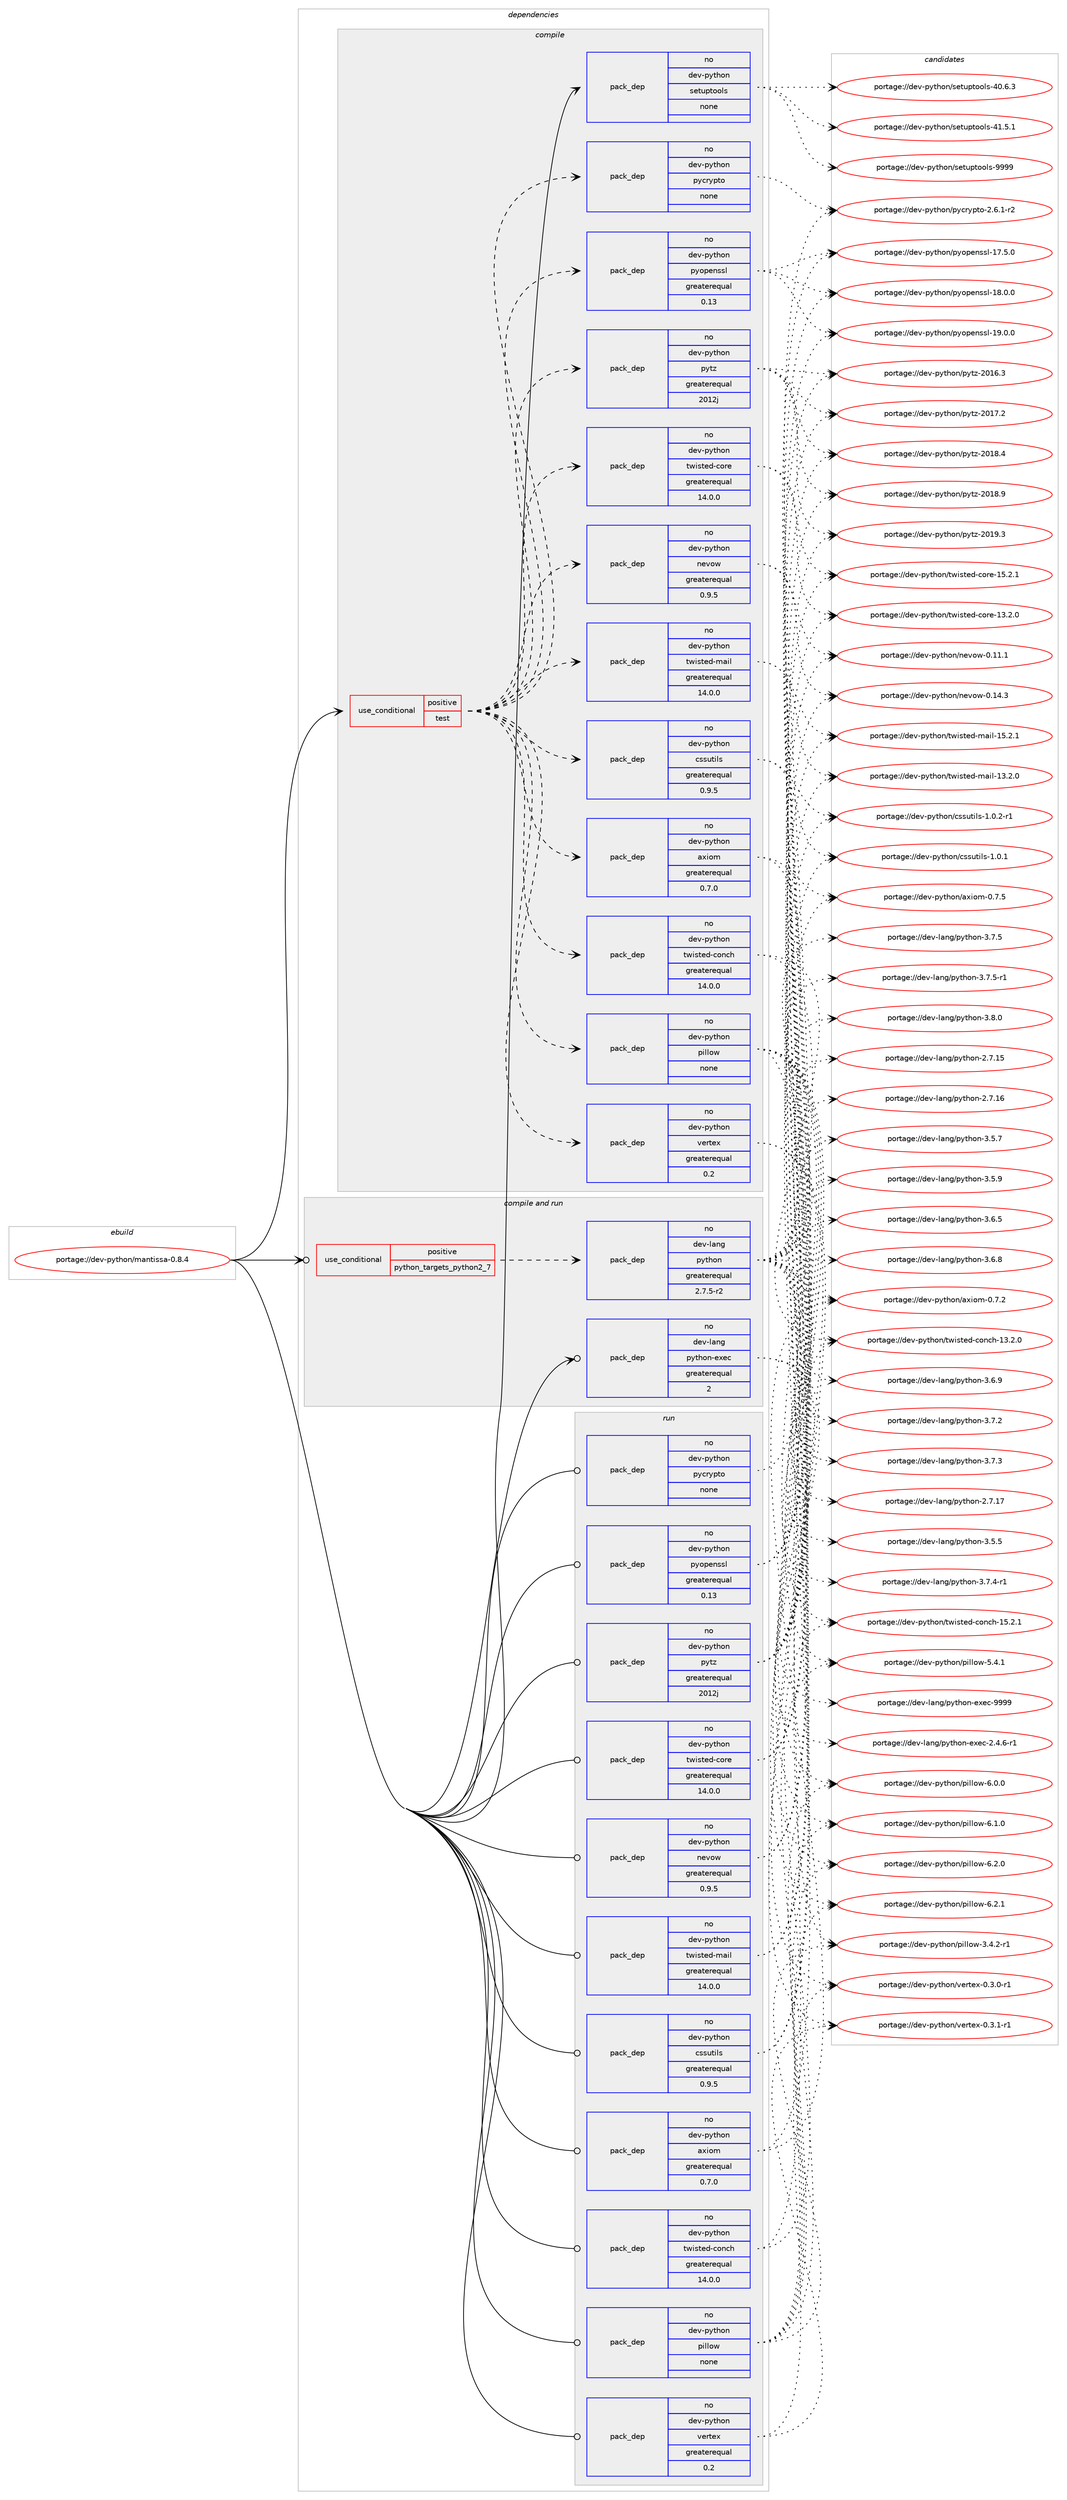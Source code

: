 digraph prolog {

# *************
# Graph options
# *************

newrank=true;
concentrate=true;
compound=true;
graph [rankdir=LR,fontname=Helvetica,fontsize=10,ranksep=1.5];#, ranksep=2.5, nodesep=0.2];
edge  [arrowhead=vee];
node  [fontname=Helvetica,fontsize=10];

# **********
# The ebuild
# **********

subgraph cluster_leftcol {
color=gray;
rank=same;
label=<<i>ebuild</i>>;
id [label="portage://dev-python/mantissa-0.8.4", color=red, width=4, href="../dev-python/mantissa-0.8.4.svg"];
}

# ****************
# The dependencies
# ****************

subgraph cluster_midcol {
color=gray;
label=<<i>dependencies</i>>;
subgraph cluster_compile {
fillcolor="#eeeeee";
style=filled;
label=<<i>compile</i>>;
subgraph cond31533 {
dependency148678 [label=<<TABLE BORDER="0" CELLBORDER="1" CELLSPACING="0" CELLPADDING="4"><TR><TD ROWSPAN="3" CELLPADDING="10">use_conditional</TD></TR><TR><TD>positive</TD></TR><TR><TD>test</TD></TR></TABLE>>, shape=none, color=red];
subgraph pack113818 {
dependency148679 [label=<<TABLE BORDER="0" CELLBORDER="1" CELLSPACING="0" CELLPADDING="4" WIDTH="220"><TR><TD ROWSPAN="6" CELLPADDING="30">pack_dep</TD></TR><TR><TD WIDTH="110">no</TD></TR><TR><TD>dev-python</TD></TR><TR><TD>pyopenssl</TD></TR><TR><TD>greaterequal</TD></TR><TR><TD>0.13</TD></TR></TABLE>>, shape=none, color=blue];
}
dependency148678:e -> dependency148679:w [weight=20,style="dashed",arrowhead="vee"];
subgraph pack113819 {
dependency148680 [label=<<TABLE BORDER="0" CELLBORDER="1" CELLSPACING="0" CELLPADDING="4" WIDTH="220"><TR><TD ROWSPAN="6" CELLPADDING="30">pack_dep</TD></TR><TR><TD WIDTH="110">no</TD></TR><TR><TD>dev-python</TD></TR><TR><TD>axiom</TD></TR><TR><TD>greaterequal</TD></TR><TR><TD>0.7.0</TD></TR></TABLE>>, shape=none, color=blue];
}
dependency148678:e -> dependency148680:w [weight=20,style="dashed",arrowhead="vee"];
subgraph pack113820 {
dependency148681 [label=<<TABLE BORDER="0" CELLBORDER="1" CELLSPACING="0" CELLPADDING="4" WIDTH="220"><TR><TD ROWSPAN="6" CELLPADDING="30">pack_dep</TD></TR><TR><TD WIDTH="110">no</TD></TR><TR><TD>dev-python</TD></TR><TR><TD>cssutils</TD></TR><TR><TD>greaterequal</TD></TR><TR><TD>0.9.5</TD></TR></TABLE>>, shape=none, color=blue];
}
dependency148678:e -> dependency148681:w [weight=20,style="dashed",arrowhead="vee"];
subgraph pack113821 {
dependency148682 [label=<<TABLE BORDER="0" CELLBORDER="1" CELLSPACING="0" CELLPADDING="4" WIDTH="220"><TR><TD ROWSPAN="6" CELLPADDING="30">pack_dep</TD></TR><TR><TD WIDTH="110">no</TD></TR><TR><TD>dev-python</TD></TR><TR><TD>pillow</TD></TR><TR><TD>none</TD></TR><TR><TD></TD></TR></TABLE>>, shape=none, color=blue];
}
dependency148678:e -> dependency148682:w [weight=20,style="dashed",arrowhead="vee"];
subgraph pack113822 {
dependency148683 [label=<<TABLE BORDER="0" CELLBORDER="1" CELLSPACING="0" CELLPADDING="4" WIDTH="220"><TR><TD ROWSPAN="6" CELLPADDING="30">pack_dep</TD></TR><TR><TD WIDTH="110">no</TD></TR><TR><TD>dev-python</TD></TR><TR><TD>nevow</TD></TR><TR><TD>greaterequal</TD></TR><TR><TD>0.9.5</TD></TR></TABLE>>, shape=none, color=blue];
}
dependency148678:e -> dependency148683:w [weight=20,style="dashed",arrowhead="vee"];
subgraph pack113823 {
dependency148684 [label=<<TABLE BORDER="0" CELLBORDER="1" CELLSPACING="0" CELLPADDING="4" WIDTH="220"><TR><TD ROWSPAN="6" CELLPADDING="30">pack_dep</TD></TR><TR><TD WIDTH="110">no</TD></TR><TR><TD>dev-python</TD></TR><TR><TD>pytz</TD></TR><TR><TD>greaterequal</TD></TR><TR><TD>2012j</TD></TR></TABLE>>, shape=none, color=blue];
}
dependency148678:e -> dependency148684:w [weight=20,style="dashed",arrowhead="vee"];
subgraph pack113824 {
dependency148685 [label=<<TABLE BORDER="0" CELLBORDER="1" CELLSPACING="0" CELLPADDING="4" WIDTH="220"><TR><TD ROWSPAN="6" CELLPADDING="30">pack_dep</TD></TR><TR><TD WIDTH="110">no</TD></TR><TR><TD>dev-python</TD></TR><TR><TD>twisted-core</TD></TR><TR><TD>greaterequal</TD></TR><TR><TD>14.0.0</TD></TR></TABLE>>, shape=none, color=blue];
}
dependency148678:e -> dependency148685:w [weight=20,style="dashed",arrowhead="vee"];
subgraph pack113825 {
dependency148686 [label=<<TABLE BORDER="0" CELLBORDER="1" CELLSPACING="0" CELLPADDING="4" WIDTH="220"><TR><TD ROWSPAN="6" CELLPADDING="30">pack_dep</TD></TR><TR><TD WIDTH="110">no</TD></TR><TR><TD>dev-python</TD></TR><TR><TD>twisted-mail</TD></TR><TR><TD>greaterequal</TD></TR><TR><TD>14.0.0</TD></TR></TABLE>>, shape=none, color=blue];
}
dependency148678:e -> dependency148686:w [weight=20,style="dashed",arrowhead="vee"];
subgraph pack113826 {
dependency148687 [label=<<TABLE BORDER="0" CELLBORDER="1" CELLSPACING="0" CELLPADDING="4" WIDTH="220"><TR><TD ROWSPAN="6" CELLPADDING="30">pack_dep</TD></TR><TR><TD WIDTH="110">no</TD></TR><TR><TD>dev-python</TD></TR><TR><TD>twisted-conch</TD></TR><TR><TD>greaterequal</TD></TR><TR><TD>14.0.0</TD></TR></TABLE>>, shape=none, color=blue];
}
dependency148678:e -> dependency148687:w [weight=20,style="dashed",arrowhead="vee"];
subgraph pack113827 {
dependency148688 [label=<<TABLE BORDER="0" CELLBORDER="1" CELLSPACING="0" CELLPADDING="4" WIDTH="220"><TR><TD ROWSPAN="6" CELLPADDING="30">pack_dep</TD></TR><TR><TD WIDTH="110">no</TD></TR><TR><TD>dev-python</TD></TR><TR><TD>vertex</TD></TR><TR><TD>greaterequal</TD></TR><TR><TD>0.2</TD></TR></TABLE>>, shape=none, color=blue];
}
dependency148678:e -> dependency148688:w [weight=20,style="dashed",arrowhead="vee"];
subgraph pack113828 {
dependency148689 [label=<<TABLE BORDER="0" CELLBORDER="1" CELLSPACING="0" CELLPADDING="4" WIDTH="220"><TR><TD ROWSPAN="6" CELLPADDING="30">pack_dep</TD></TR><TR><TD WIDTH="110">no</TD></TR><TR><TD>dev-python</TD></TR><TR><TD>pycrypto</TD></TR><TR><TD>none</TD></TR><TR><TD></TD></TR></TABLE>>, shape=none, color=blue];
}
dependency148678:e -> dependency148689:w [weight=20,style="dashed",arrowhead="vee"];
}
id:e -> dependency148678:w [weight=20,style="solid",arrowhead="vee"];
subgraph pack113829 {
dependency148690 [label=<<TABLE BORDER="0" CELLBORDER="1" CELLSPACING="0" CELLPADDING="4" WIDTH="220"><TR><TD ROWSPAN="6" CELLPADDING="30">pack_dep</TD></TR><TR><TD WIDTH="110">no</TD></TR><TR><TD>dev-python</TD></TR><TR><TD>setuptools</TD></TR><TR><TD>none</TD></TR><TR><TD></TD></TR></TABLE>>, shape=none, color=blue];
}
id:e -> dependency148690:w [weight=20,style="solid",arrowhead="vee"];
}
subgraph cluster_compileandrun {
fillcolor="#eeeeee";
style=filled;
label=<<i>compile and run</i>>;
subgraph cond31534 {
dependency148691 [label=<<TABLE BORDER="0" CELLBORDER="1" CELLSPACING="0" CELLPADDING="4"><TR><TD ROWSPAN="3" CELLPADDING="10">use_conditional</TD></TR><TR><TD>positive</TD></TR><TR><TD>python_targets_python2_7</TD></TR></TABLE>>, shape=none, color=red];
subgraph pack113830 {
dependency148692 [label=<<TABLE BORDER="0" CELLBORDER="1" CELLSPACING="0" CELLPADDING="4" WIDTH="220"><TR><TD ROWSPAN="6" CELLPADDING="30">pack_dep</TD></TR><TR><TD WIDTH="110">no</TD></TR><TR><TD>dev-lang</TD></TR><TR><TD>python</TD></TR><TR><TD>greaterequal</TD></TR><TR><TD>2.7.5-r2</TD></TR></TABLE>>, shape=none, color=blue];
}
dependency148691:e -> dependency148692:w [weight=20,style="dashed",arrowhead="vee"];
}
id:e -> dependency148691:w [weight=20,style="solid",arrowhead="odotvee"];
subgraph pack113831 {
dependency148693 [label=<<TABLE BORDER="0" CELLBORDER="1" CELLSPACING="0" CELLPADDING="4" WIDTH="220"><TR><TD ROWSPAN="6" CELLPADDING="30">pack_dep</TD></TR><TR><TD WIDTH="110">no</TD></TR><TR><TD>dev-lang</TD></TR><TR><TD>python-exec</TD></TR><TR><TD>greaterequal</TD></TR><TR><TD>2</TD></TR></TABLE>>, shape=none, color=blue];
}
id:e -> dependency148693:w [weight=20,style="solid",arrowhead="odotvee"];
}
subgraph cluster_run {
fillcolor="#eeeeee";
style=filled;
label=<<i>run</i>>;
subgraph pack113832 {
dependency148694 [label=<<TABLE BORDER="0" CELLBORDER="1" CELLSPACING="0" CELLPADDING="4" WIDTH="220"><TR><TD ROWSPAN="6" CELLPADDING="30">pack_dep</TD></TR><TR><TD WIDTH="110">no</TD></TR><TR><TD>dev-python</TD></TR><TR><TD>axiom</TD></TR><TR><TD>greaterequal</TD></TR><TR><TD>0.7.0</TD></TR></TABLE>>, shape=none, color=blue];
}
id:e -> dependency148694:w [weight=20,style="solid",arrowhead="odot"];
subgraph pack113833 {
dependency148695 [label=<<TABLE BORDER="0" CELLBORDER="1" CELLSPACING="0" CELLPADDING="4" WIDTH="220"><TR><TD ROWSPAN="6" CELLPADDING="30">pack_dep</TD></TR><TR><TD WIDTH="110">no</TD></TR><TR><TD>dev-python</TD></TR><TR><TD>cssutils</TD></TR><TR><TD>greaterequal</TD></TR><TR><TD>0.9.5</TD></TR></TABLE>>, shape=none, color=blue];
}
id:e -> dependency148695:w [weight=20,style="solid",arrowhead="odot"];
subgraph pack113834 {
dependency148696 [label=<<TABLE BORDER="0" CELLBORDER="1" CELLSPACING="0" CELLPADDING="4" WIDTH="220"><TR><TD ROWSPAN="6" CELLPADDING="30">pack_dep</TD></TR><TR><TD WIDTH="110">no</TD></TR><TR><TD>dev-python</TD></TR><TR><TD>nevow</TD></TR><TR><TD>greaterequal</TD></TR><TR><TD>0.9.5</TD></TR></TABLE>>, shape=none, color=blue];
}
id:e -> dependency148696:w [weight=20,style="solid",arrowhead="odot"];
subgraph pack113835 {
dependency148697 [label=<<TABLE BORDER="0" CELLBORDER="1" CELLSPACING="0" CELLPADDING="4" WIDTH="220"><TR><TD ROWSPAN="6" CELLPADDING="30">pack_dep</TD></TR><TR><TD WIDTH="110">no</TD></TR><TR><TD>dev-python</TD></TR><TR><TD>pillow</TD></TR><TR><TD>none</TD></TR><TR><TD></TD></TR></TABLE>>, shape=none, color=blue];
}
id:e -> dependency148697:w [weight=20,style="solid",arrowhead="odot"];
subgraph pack113836 {
dependency148698 [label=<<TABLE BORDER="0" CELLBORDER="1" CELLSPACING="0" CELLPADDING="4" WIDTH="220"><TR><TD ROWSPAN="6" CELLPADDING="30">pack_dep</TD></TR><TR><TD WIDTH="110">no</TD></TR><TR><TD>dev-python</TD></TR><TR><TD>pycrypto</TD></TR><TR><TD>none</TD></TR><TR><TD></TD></TR></TABLE>>, shape=none, color=blue];
}
id:e -> dependency148698:w [weight=20,style="solid",arrowhead="odot"];
subgraph pack113837 {
dependency148699 [label=<<TABLE BORDER="0" CELLBORDER="1" CELLSPACING="0" CELLPADDING="4" WIDTH="220"><TR><TD ROWSPAN="6" CELLPADDING="30">pack_dep</TD></TR><TR><TD WIDTH="110">no</TD></TR><TR><TD>dev-python</TD></TR><TR><TD>pyopenssl</TD></TR><TR><TD>greaterequal</TD></TR><TR><TD>0.13</TD></TR></TABLE>>, shape=none, color=blue];
}
id:e -> dependency148699:w [weight=20,style="solid",arrowhead="odot"];
subgraph pack113838 {
dependency148700 [label=<<TABLE BORDER="0" CELLBORDER="1" CELLSPACING="0" CELLPADDING="4" WIDTH="220"><TR><TD ROWSPAN="6" CELLPADDING="30">pack_dep</TD></TR><TR><TD WIDTH="110">no</TD></TR><TR><TD>dev-python</TD></TR><TR><TD>pytz</TD></TR><TR><TD>greaterequal</TD></TR><TR><TD>2012j</TD></TR></TABLE>>, shape=none, color=blue];
}
id:e -> dependency148700:w [weight=20,style="solid",arrowhead="odot"];
subgraph pack113839 {
dependency148701 [label=<<TABLE BORDER="0" CELLBORDER="1" CELLSPACING="0" CELLPADDING="4" WIDTH="220"><TR><TD ROWSPAN="6" CELLPADDING="30">pack_dep</TD></TR><TR><TD WIDTH="110">no</TD></TR><TR><TD>dev-python</TD></TR><TR><TD>twisted-conch</TD></TR><TR><TD>greaterequal</TD></TR><TR><TD>14.0.0</TD></TR></TABLE>>, shape=none, color=blue];
}
id:e -> dependency148701:w [weight=20,style="solid",arrowhead="odot"];
subgraph pack113840 {
dependency148702 [label=<<TABLE BORDER="0" CELLBORDER="1" CELLSPACING="0" CELLPADDING="4" WIDTH="220"><TR><TD ROWSPAN="6" CELLPADDING="30">pack_dep</TD></TR><TR><TD WIDTH="110">no</TD></TR><TR><TD>dev-python</TD></TR><TR><TD>twisted-core</TD></TR><TR><TD>greaterequal</TD></TR><TR><TD>14.0.0</TD></TR></TABLE>>, shape=none, color=blue];
}
id:e -> dependency148702:w [weight=20,style="solid",arrowhead="odot"];
subgraph pack113841 {
dependency148703 [label=<<TABLE BORDER="0" CELLBORDER="1" CELLSPACING="0" CELLPADDING="4" WIDTH="220"><TR><TD ROWSPAN="6" CELLPADDING="30">pack_dep</TD></TR><TR><TD WIDTH="110">no</TD></TR><TR><TD>dev-python</TD></TR><TR><TD>twisted-mail</TD></TR><TR><TD>greaterequal</TD></TR><TR><TD>14.0.0</TD></TR></TABLE>>, shape=none, color=blue];
}
id:e -> dependency148703:w [weight=20,style="solid",arrowhead="odot"];
subgraph pack113842 {
dependency148704 [label=<<TABLE BORDER="0" CELLBORDER="1" CELLSPACING="0" CELLPADDING="4" WIDTH="220"><TR><TD ROWSPAN="6" CELLPADDING="30">pack_dep</TD></TR><TR><TD WIDTH="110">no</TD></TR><TR><TD>dev-python</TD></TR><TR><TD>vertex</TD></TR><TR><TD>greaterequal</TD></TR><TR><TD>0.2</TD></TR></TABLE>>, shape=none, color=blue];
}
id:e -> dependency148704:w [weight=20,style="solid",arrowhead="odot"];
}
}

# **************
# The candidates
# **************

subgraph cluster_choices {
rank=same;
color=gray;
label=<<i>candidates</i>>;

subgraph choice113818 {
color=black;
nodesep=1;
choiceportage100101118451121211161041111104711212111111210111011511510845495546534648 [label="portage://dev-python/pyopenssl-17.5.0", color=red, width=4,href="../dev-python/pyopenssl-17.5.0.svg"];
choiceportage100101118451121211161041111104711212111111210111011511510845495646484648 [label="portage://dev-python/pyopenssl-18.0.0", color=red, width=4,href="../dev-python/pyopenssl-18.0.0.svg"];
choiceportage100101118451121211161041111104711212111111210111011511510845495746484648 [label="portage://dev-python/pyopenssl-19.0.0", color=red, width=4,href="../dev-python/pyopenssl-19.0.0.svg"];
dependency148679:e -> choiceportage100101118451121211161041111104711212111111210111011511510845495546534648:w [style=dotted,weight="100"];
dependency148679:e -> choiceportage100101118451121211161041111104711212111111210111011511510845495646484648:w [style=dotted,weight="100"];
dependency148679:e -> choiceportage100101118451121211161041111104711212111111210111011511510845495746484648:w [style=dotted,weight="100"];
}
subgraph choice113819 {
color=black;
nodesep=1;
choiceportage100101118451121211161041111104797120105111109454846554650 [label="portage://dev-python/axiom-0.7.2", color=red, width=4,href="../dev-python/axiom-0.7.2.svg"];
choiceportage100101118451121211161041111104797120105111109454846554653 [label="portage://dev-python/axiom-0.7.5", color=red, width=4,href="../dev-python/axiom-0.7.5.svg"];
dependency148680:e -> choiceportage100101118451121211161041111104797120105111109454846554650:w [style=dotted,weight="100"];
dependency148680:e -> choiceportage100101118451121211161041111104797120105111109454846554653:w [style=dotted,weight="100"];
}
subgraph choice113820 {
color=black;
nodesep=1;
choiceportage100101118451121211161041111104799115115117116105108115454946484649 [label="portage://dev-python/cssutils-1.0.1", color=red, width=4,href="../dev-python/cssutils-1.0.1.svg"];
choiceportage1001011184511212111610411111047991151151171161051081154549464846504511449 [label="portage://dev-python/cssutils-1.0.2-r1", color=red, width=4,href="../dev-python/cssutils-1.0.2-r1.svg"];
dependency148681:e -> choiceportage100101118451121211161041111104799115115117116105108115454946484649:w [style=dotted,weight="100"];
dependency148681:e -> choiceportage1001011184511212111610411111047991151151171161051081154549464846504511449:w [style=dotted,weight="100"];
}
subgraph choice113821 {
color=black;
nodesep=1;
choiceportage10010111845112121116104111110471121051081081111194551465246504511449 [label="portage://dev-python/pillow-3.4.2-r1", color=red, width=4,href="../dev-python/pillow-3.4.2-r1.svg"];
choiceportage1001011184511212111610411111047112105108108111119455346524649 [label="portage://dev-python/pillow-5.4.1", color=red, width=4,href="../dev-python/pillow-5.4.1.svg"];
choiceportage1001011184511212111610411111047112105108108111119455446484648 [label="portage://dev-python/pillow-6.0.0", color=red, width=4,href="../dev-python/pillow-6.0.0.svg"];
choiceportage1001011184511212111610411111047112105108108111119455446494648 [label="portage://dev-python/pillow-6.1.0", color=red, width=4,href="../dev-python/pillow-6.1.0.svg"];
choiceportage1001011184511212111610411111047112105108108111119455446504648 [label="portage://dev-python/pillow-6.2.0", color=red, width=4,href="../dev-python/pillow-6.2.0.svg"];
choiceportage1001011184511212111610411111047112105108108111119455446504649 [label="portage://dev-python/pillow-6.2.1", color=red, width=4,href="../dev-python/pillow-6.2.1.svg"];
dependency148682:e -> choiceportage10010111845112121116104111110471121051081081111194551465246504511449:w [style=dotted,weight="100"];
dependency148682:e -> choiceportage1001011184511212111610411111047112105108108111119455346524649:w [style=dotted,weight="100"];
dependency148682:e -> choiceportage1001011184511212111610411111047112105108108111119455446484648:w [style=dotted,weight="100"];
dependency148682:e -> choiceportage1001011184511212111610411111047112105108108111119455446494648:w [style=dotted,weight="100"];
dependency148682:e -> choiceportage1001011184511212111610411111047112105108108111119455446504648:w [style=dotted,weight="100"];
dependency148682:e -> choiceportage1001011184511212111610411111047112105108108111119455446504649:w [style=dotted,weight="100"];
}
subgraph choice113822 {
color=black;
nodesep=1;
choiceportage100101118451121211161041111104711010111811111945484649494649 [label="portage://dev-python/nevow-0.11.1", color=red, width=4,href="../dev-python/nevow-0.11.1.svg"];
choiceportage100101118451121211161041111104711010111811111945484649524651 [label="portage://dev-python/nevow-0.14.3", color=red, width=4,href="../dev-python/nevow-0.14.3.svg"];
dependency148683:e -> choiceportage100101118451121211161041111104711010111811111945484649494649:w [style=dotted,weight="100"];
dependency148683:e -> choiceportage100101118451121211161041111104711010111811111945484649524651:w [style=dotted,weight="100"];
}
subgraph choice113823 {
color=black;
nodesep=1;
choiceportage100101118451121211161041111104711212111612245504849544651 [label="portage://dev-python/pytz-2016.3", color=red, width=4,href="../dev-python/pytz-2016.3.svg"];
choiceportage100101118451121211161041111104711212111612245504849554650 [label="portage://dev-python/pytz-2017.2", color=red, width=4,href="../dev-python/pytz-2017.2.svg"];
choiceportage100101118451121211161041111104711212111612245504849564652 [label="portage://dev-python/pytz-2018.4", color=red, width=4,href="../dev-python/pytz-2018.4.svg"];
choiceportage100101118451121211161041111104711212111612245504849564657 [label="portage://dev-python/pytz-2018.9", color=red, width=4,href="../dev-python/pytz-2018.9.svg"];
choiceportage100101118451121211161041111104711212111612245504849574651 [label="portage://dev-python/pytz-2019.3", color=red, width=4,href="../dev-python/pytz-2019.3.svg"];
dependency148684:e -> choiceportage100101118451121211161041111104711212111612245504849544651:w [style=dotted,weight="100"];
dependency148684:e -> choiceportage100101118451121211161041111104711212111612245504849554650:w [style=dotted,weight="100"];
dependency148684:e -> choiceportage100101118451121211161041111104711212111612245504849564652:w [style=dotted,weight="100"];
dependency148684:e -> choiceportage100101118451121211161041111104711212111612245504849564657:w [style=dotted,weight="100"];
dependency148684:e -> choiceportage100101118451121211161041111104711212111612245504849574651:w [style=dotted,weight="100"];
}
subgraph choice113824 {
color=black;
nodesep=1;
choiceportage1001011184511212111610411111047116119105115116101100459911111410145495146504648 [label="portage://dev-python/twisted-core-13.2.0", color=red, width=4,href="../dev-python/twisted-core-13.2.0.svg"];
choiceportage1001011184511212111610411111047116119105115116101100459911111410145495346504649 [label="portage://dev-python/twisted-core-15.2.1", color=red, width=4,href="../dev-python/twisted-core-15.2.1.svg"];
dependency148685:e -> choiceportage1001011184511212111610411111047116119105115116101100459911111410145495146504648:w [style=dotted,weight="100"];
dependency148685:e -> choiceportage1001011184511212111610411111047116119105115116101100459911111410145495346504649:w [style=dotted,weight="100"];
}
subgraph choice113825 {
color=black;
nodesep=1;
choiceportage1001011184511212111610411111047116119105115116101100451099710510845495146504648 [label="portage://dev-python/twisted-mail-13.2.0", color=red, width=4,href="../dev-python/twisted-mail-13.2.0.svg"];
choiceportage1001011184511212111610411111047116119105115116101100451099710510845495346504649 [label="portage://dev-python/twisted-mail-15.2.1", color=red, width=4,href="../dev-python/twisted-mail-15.2.1.svg"];
dependency148686:e -> choiceportage1001011184511212111610411111047116119105115116101100451099710510845495146504648:w [style=dotted,weight="100"];
dependency148686:e -> choiceportage1001011184511212111610411111047116119105115116101100451099710510845495346504649:w [style=dotted,weight="100"];
}
subgraph choice113826 {
color=black;
nodesep=1;
choiceportage100101118451121211161041111104711611910511511610110045991111109910445495146504648 [label="portage://dev-python/twisted-conch-13.2.0", color=red, width=4,href="../dev-python/twisted-conch-13.2.0.svg"];
choiceportage100101118451121211161041111104711611910511511610110045991111109910445495346504649 [label="portage://dev-python/twisted-conch-15.2.1", color=red, width=4,href="../dev-python/twisted-conch-15.2.1.svg"];
dependency148687:e -> choiceportage100101118451121211161041111104711611910511511610110045991111109910445495146504648:w [style=dotted,weight="100"];
dependency148687:e -> choiceportage100101118451121211161041111104711611910511511610110045991111109910445495346504649:w [style=dotted,weight="100"];
}
subgraph choice113827 {
color=black;
nodesep=1;
choiceportage10010111845112121116104111110471181011141161011204548465146484511449 [label="portage://dev-python/vertex-0.3.0-r1", color=red, width=4,href="../dev-python/vertex-0.3.0-r1.svg"];
choiceportage10010111845112121116104111110471181011141161011204548465146494511449 [label="portage://dev-python/vertex-0.3.1-r1", color=red, width=4,href="../dev-python/vertex-0.3.1-r1.svg"];
dependency148688:e -> choiceportage10010111845112121116104111110471181011141161011204548465146484511449:w [style=dotted,weight="100"];
dependency148688:e -> choiceportage10010111845112121116104111110471181011141161011204548465146494511449:w [style=dotted,weight="100"];
}
subgraph choice113828 {
color=black;
nodesep=1;
choiceportage1001011184511212111610411111047112121991141211121161114550465446494511450 [label="portage://dev-python/pycrypto-2.6.1-r2", color=red, width=4,href="../dev-python/pycrypto-2.6.1-r2.svg"];
dependency148689:e -> choiceportage1001011184511212111610411111047112121991141211121161114550465446494511450:w [style=dotted,weight="100"];
}
subgraph choice113829 {
color=black;
nodesep=1;
choiceportage100101118451121211161041111104711510111611711211611111110811545524846544651 [label="portage://dev-python/setuptools-40.6.3", color=red, width=4,href="../dev-python/setuptools-40.6.3.svg"];
choiceportage100101118451121211161041111104711510111611711211611111110811545524946534649 [label="portage://dev-python/setuptools-41.5.1", color=red, width=4,href="../dev-python/setuptools-41.5.1.svg"];
choiceportage10010111845112121116104111110471151011161171121161111111081154557575757 [label="portage://dev-python/setuptools-9999", color=red, width=4,href="../dev-python/setuptools-9999.svg"];
dependency148690:e -> choiceportage100101118451121211161041111104711510111611711211611111110811545524846544651:w [style=dotted,weight="100"];
dependency148690:e -> choiceportage100101118451121211161041111104711510111611711211611111110811545524946534649:w [style=dotted,weight="100"];
dependency148690:e -> choiceportage10010111845112121116104111110471151011161171121161111111081154557575757:w [style=dotted,weight="100"];
}
subgraph choice113830 {
color=black;
nodesep=1;
choiceportage10010111845108971101034711212111610411111045504655464953 [label="portage://dev-lang/python-2.7.15", color=red, width=4,href="../dev-lang/python-2.7.15.svg"];
choiceportage10010111845108971101034711212111610411111045504655464954 [label="portage://dev-lang/python-2.7.16", color=red, width=4,href="../dev-lang/python-2.7.16.svg"];
choiceportage10010111845108971101034711212111610411111045504655464955 [label="portage://dev-lang/python-2.7.17", color=red, width=4,href="../dev-lang/python-2.7.17.svg"];
choiceportage100101118451089711010347112121116104111110455146534653 [label="portage://dev-lang/python-3.5.5", color=red, width=4,href="../dev-lang/python-3.5.5.svg"];
choiceportage100101118451089711010347112121116104111110455146534655 [label="portage://dev-lang/python-3.5.7", color=red, width=4,href="../dev-lang/python-3.5.7.svg"];
choiceportage100101118451089711010347112121116104111110455146534657 [label="portage://dev-lang/python-3.5.9", color=red, width=4,href="../dev-lang/python-3.5.9.svg"];
choiceportage100101118451089711010347112121116104111110455146544653 [label="portage://dev-lang/python-3.6.5", color=red, width=4,href="../dev-lang/python-3.6.5.svg"];
choiceportage100101118451089711010347112121116104111110455146544656 [label="portage://dev-lang/python-3.6.8", color=red, width=4,href="../dev-lang/python-3.6.8.svg"];
choiceportage100101118451089711010347112121116104111110455146544657 [label="portage://dev-lang/python-3.6.9", color=red, width=4,href="../dev-lang/python-3.6.9.svg"];
choiceportage100101118451089711010347112121116104111110455146554650 [label="portage://dev-lang/python-3.7.2", color=red, width=4,href="../dev-lang/python-3.7.2.svg"];
choiceportage100101118451089711010347112121116104111110455146554651 [label="portage://dev-lang/python-3.7.3", color=red, width=4,href="../dev-lang/python-3.7.3.svg"];
choiceportage1001011184510897110103471121211161041111104551465546524511449 [label="portage://dev-lang/python-3.7.4-r1", color=red, width=4,href="../dev-lang/python-3.7.4-r1.svg"];
choiceportage100101118451089711010347112121116104111110455146554653 [label="portage://dev-lang/python-3.7.5", color=red, width=4,href="../dev-lang/python-3.7.5.svg"];
choiceportage1001011184510897110103471121211161041111104551465546534511449 [label="portage://dev-lang/python-3.7.5-r1", color=red, width=4,href="../dev-lang/python-3.7.5-r1.svg"];
choiceportage100101118451089711010347112121116104111110455146564648 [label="portage://dev-lang/python-3.8.0", color=red, width=4,href="../dev-lang/python-3.8.0.svg"];
dependency148692:e -> choiceportage10010111845108971101034711212111610411111045504655464953:w [style=dotted,weight="100"];
dependency148692:e -> choiceportage10010111845108971101034711212111610411111045504655464954:w [style=dotted,weight="100"];
dependency148692:e -> choiceportage10010111845108971101034711212111610411111045504655464955:w [style=dotted,weight="100"];
dependency148692:e -> choiceportage100101118451089711010347112121116104111110455146534653:w [style=dotted,weight="100"];
dependency148692:e -> choiceportage100101118451089711010347112121116104111110455146534655:w [style=dotted,weight="100"];
dependency148692:e -> choiceportage100101118451089711010347112121116104111110455146534657:w [style=dotted,weight="100"];
dependency148692:e -> choiceportage100101118451089711010347112121116104111110455146544653:w [style=dotted,weight="100"];
dependency148692:e -> choiceportage100101118451089711010347112121116104111110455146544656:w [style=dotted,weight="100"];
dependency148692:e -> choiceportage100101118451089711010347112121116104111110455146544657:w [style=dotted,weight="100"];
dependency148692:e -> choiceportage100101118451089711010347112121116104111110455146554650:w [style=dotted,weight="100"];
dependency148692:e -> choiceportage100101118451089711010347112121116104111110455146554651:w [style=dotted,weight="100"];
dependency148692:e -> choiceportage1001011184510897110103471121211161041111104551465546524511449:w [style=dotted,weight="100"];
dependency148692:e -> choiceportage100101118451089711010347112121116104111110455146554653:w [style=dotted,weight="100"];
dependency148692:e -> choiceportage1001011184510897110103471121211161041111104551465546534511449:w [style=dotted,weight="100"];
dependency148692:e -> choiceportage100101118451089711010347112121116104111110455146564648:w [style=dotted,weight="100"];
}
subgraph choice113831 {
color=black;
nodesep=1;
choiceportage10010111845108971101034711212111610411111045101120101994550465246544511449 [label="portage://dev-lang/python-exec-2.4.6-r1", color=red, width=4,href="../dev-lang/python-exec-2.4.6-r1.svg"];
choiceportage10010111845108971101034711212111610411111045101120101994557575757 [label="portage://dev-lang/python-exec-9999", color=red, width=4,href="../dev-lang/python-exec-9999.svg"];
dependency148693:e -> choiceportage10010111845108971101034711212111610411111045101120101994550465246544511449:w [style=dotted,weight="100"];
dependency148693:e -> choiceportage10010111845108971101034711212111610411111045101120101994557575757:w [style=dotted,weight="100"];
}
subgraph choice113832 {
color=black;
nodesep=1;
choiceportage100101118451121211161041111104797120105111109454846554650 [label="portage://dev-python/axiom-0.7.2", color=red, width=4,href="../dev-python/axiom-0.7.2.svg"];
choiceportage100101118451121211161041111104797120105111109454846554653 [label="portage://dev-python/axiom-0.7.5", color=red, width=4,href="../dev-python/axiom-0.7.5.svg"];
dependency148694:e -> choiceportage100101118451121211161041111104797120105111109454846554650:w [style=dotted,weight="100"];
dependency148694:e -> choiceportage100101118451121211161041111104797120105111109454846554653:w [style=dotted,weight="100"];
}
subgraph choice113833 {
color=black;
nodesep=1;
choiceportage100101118451121211161041111104799115115117116105108115454946484649 [label="portage://dev-python/cssutils-1.0.1", color=red, width=4,href="../dev-python/cssutils-1.0.1.svg"];
choiceportage1001011184511212111610411111047991151151171161051081154549464846504511449 [label="portage://dev-python/cssutils-1.0.2-r1", color=red, width=4,href="../dev-python/cssutils-1.0.2-r1.svg"];
dependency148695:e -> choiceportage100101118451121211161041111104799115115117116105108115454946484649:w [style=dotted,weight="100"];
dependency148695:e -> choiceportage1001011184511212111610411111047991151151171161051081154549464846504511449:w [style=dotted,weight="100"];
}
subgraph choice113834 {
color=black;
nodesep=1;
choiceportage100101118451121211161041111104711010111811111945484649494649 [label="portage://dev-python/nevow-0.11.1", color=red, width=4,href="../dev-python/nevow-0.11.1.svg"];
choiceportage100101118451121211161041111104711010111811111945484649524651 [label="portage://dev-python/nevow-0.14.3", color=red, width=4,href="../dev-python/nevow-0.14.3.svg"];
dependency148696:e -> choiceportage100101118451121211161041111104711010111811111945484649494649:w [style=dotted,weight="100"];
dependency148696:e -> choiceportage100101118451121211161041111104711010111811111945484649524651:w [style=dotted,weight="100"];
}
subgraph choice113835 {
color=black;
nodesep=1;
choiceportage10010111845112121116104111110471121051081081111194551465246504511449 [label="portage://dev-python/pillow-3.4.2-r1", color=red, width=4,href="../dev-python/pillow-3.4.2-r1.svg"];
choiceportage1001011184511212111610411111047112105108108111119455346524649 [label="portage://dev-python/pillow-5.4.1", color=red, width=4,href="../dev-python/pillow-5.4.1.svg"];
choiceportage1001011184511212111610411111047112105108108111119455446484648 [label="portage://dev-python/pillow-6.0.0", color=red, width=4,href="../dev-python/pillow-6.0.0.svg"];
choiceportage1001011184511212111610411111047112105108108111119455446494648 [label="portage://dev-python/pillow-6.1.0", color=red, width=4,href="../dev-python/pillow-6.1.0.svg"];
choiceportage1001011184511212111610411111047112105108108111119455446504648 [label="portage://dev-python/pillow-6.2.0", color=red, width=4,href="../dev-python/pillow-6.2.0.svg"];
choiceportage1001011184511212111610411111047112105108108111119455446504649 [label="portage://dev-python/pillow-6.2.1", color=red, width=4,href="../dev-python/pillow-6.2.1.svg"];
dependency148697:e -> choiceportage10010111845112121116104111110471121051081081111194551465246504511449:w [style=dotted,weight="100"];
dependency148697:e -> choiceportage1001011184511212111610411111047112105108108111119455346524649:w [style=dotted,weight="100"];
dependency148697:e -> choiceportage1001011184511212111610411111047112105108108111119455446484648:w [style=dotted,weight="100"];
dependency148697:e -> choiceportage1001011184511212111610411111047112105108108111119455446494648:w [style=dotted,weight="100"];
dependency148697:e -> choiceportage1001011184511212111610411111047112105108108111119455446504648:w [style=dotted,weight="100"];
dependency148697:e -> choiceportage1001011184511212111610411111047112105108108111119455446504649:w [style=dotted,weight="100"];
}
subgraph choice113836 {
color=black;
nodesep=1;
choiceportage1001011184511212111610411111047112121991141211121161114550465446494511450 [label="portage://dev-python/pycrypto-2.6.1-r2", color=red, width=4,href="../dev-python/pycrypto-2.6.1-r2.svg"];
dependency148698:e -> choiceportage1001011184511212111610411111047112121991141211121161114550465446494511450:w [style=dotted,weight="100"];
}
subgraph choice113837 {
color=black;
nodesep=1;
choiceportage100101118451121211161041111104711212111111210111011511510845495546534648 [label="portage://dev-python/pyopenssl-17.5.0", color=red, width=4,href="../dev-python/pyopenssl-17.5.0.svg"];
choiceportage100101118451121211161041111104711212111111210111011511510845495646484648 [label="portage://dev-python/pyopenssl-18.0.0", color=red, width=4,href="../dev-python/pyopenssl-18.0.0.svg"];
choiceportage100101118451121211161041111104711212111111210111011511510845495746484648 [label="portage://dev-python/pyopenssl-19.0.0", color=red, width=4,href="../dev-python/pyopenssl-19.0.0.svg"];
dependency148699:e -> choiceportage100101118451121211161041111104711212111111210111011511510845495546534648:w [style=dotted,weight="100"];
dependency148699:e -> choiceportage100101118451121211161041111104711212111111210111011511510845495646484648:w [style=dotted,weight="100"];
dependency148699:e -> choiceportage100101118451121211161041111104711212111111210111011511510845495746484648:w [style=dotted,weight="100"];
}
subgraph choice113838 {
color=black;
nodesep=1;
choiceportage100101118451121211161041111104711212111612245504849544651 [label="portage://dev-python/pytz-2016.3", color=red, width=4,href="../dev-python/pytz-2016.3.svg"];
choiceportage100101118451121211161041111104711212111612245504849554650 [label="portage://dev-python/pytz-2017.2", color=red, width=4,href="../dev-python/pytz-2017.2.svg"];
choiceportage100101118451121211161041111104711212111612245504849564652 [label="portage://dev-python/pytz-2018.4", color=red, width=4,href="../dev-python/pytz-2018.4.svg"];
choiceportage100101118451121211161041111104711212111612245504849564657 [label="portage://dev-python/pytz-2018.9", color=red, width=4,href="../dev-python/pytz-2018.9.svg"];
choiceportage100101118451121211161041111104711212111612245504849574651 [label="portage://dev-python/pytz-2019.3", color=red, width=4,href="../dev-python/pytz-2019.3.svg"];
dependency148700:e -> choiceportage100101118451121211161041111104711212111612245504849544651:w [style=dotted,weight="100"];
dependency148700:e -> choiceportage100101118451121211161041111104711212111612245504849554650:w [style=dotted,weight="100"];
dependency148700:e -> choiceportage100101118451121211161041111104711212111612245504849564652:w [style=dotted,weight="100"];
dependency148700:e -> choiceportage100101118451121211161041111104711212111612245504849564657:w [style=dotted,weight="100"];
dependency148700:e -> choiceportage100101118451121211161041111104711212111612245504849574651:w [style=dotted,weight="100"];
}
subgraph choice113839 {
color=black;
nodesep=1;
choiceportage100101118451121211161041111104711611910511511610110045991111109910445495146504648 [label="portage://dev-python/twisted-conch-13.2.0", color=red, width=4,href="../dev-python/twisted-conch-13.2.0.svg"];
choiceportage100101118451121211161041111104711611910511511610110045991111109910445495346504649 [label="portage://dev-python/twisted-conch-15.2.1", color=red, width=4,href="../dev-python/twisted-conch-15.2.1.svg"];
dependency148701:e -> choiceportage100101118451121211161041111104711611910511511610110045991111109910445495146504648:w [style=dotted,weight="100"];
dependency148701:e -> choiceportage100101118451121211161041111104711611910511511610110045991111109910445495346504649:w [style=dotted,weight="100"];
}
subgraph choice113840 {
color=black;
nodesep=1;
choiceportage1001011184511212111610411111047116119105115116101100459911111410145495146504648 [label="portage://dev-python/twisted-core-13.2.0", color=red, width=4,href="../dev-python/twisted-core-13.2.0.svg"];
choiceportage1001011184511212111610411111047116119105115116101100459911111410145495346504649 [label="portage://dev-python/twisted-core-15.2.1", color=red, width=4,href="../dev-python/twisted-core-15.2.1.svg"];
dependency148702:e -> choiceportage1001011184511212111610411111047116119105115116101100459911111410145495146504648:w [style=dotted,weight="100"];
dependency148702:e -> choiceportage1001011184511212111610411111047116119105115116101100459911111410145495346504649:w [style=dotted,weight="100"];
}
subgraph choice113841 {
color=black;
nodesep=1;
choiceportage1001011184511212111610411111047116119105115116101100451099710510845495146504648 [label="portage://dev-python/twisted-mail-13.2.0", color=red, width=4,href="../dev-python/twisted-mail-13.2.0.svg"];
choiceportage1001011184511212111610411111047116119105115116101100451099710510845495346504649 [label="portage://dev-python/twisted-mail-15.2.1", color=red, width=4,href="../dev-python/twisted-mail-15.2.1.svg"];
dependency148703:e -> choiceportage1001011184511212111610411111047116119105115116101100451099710510845495146504648:w [style=dotted,weight="100"];
dependency148703:e -> choiceportage1001011184511212111610411111047116119105115116101100451099710510845495346504649:w [style=dotted,weight="100"];
}
subgraph choice113842 {
color=black;
nodesep=1;
choiceportage10010111845112121116104111110471181011141161011204548465146484511449 [label="portage://dev-python/vertex-0.3.0-r1", color=red, width=4,href="../dev-python/vertex-0.3.0-r1.svg"];
choiceportage10010111845112121116104111110471181011141161011204548465146494511449 [label="portage://dev-python/vertex-0.3.1-r1", color=red, width=4,href="../dev-python/vertex-0.3.1-r1.svg"];
dependency148704:e -> choiceportage10010111845112121116104111110471181011141161011204548465146484511449:w [style=dotted,weight="100"];
dependency148704:e -> choiceportage10010111845112121116104111110471181011141161011204548465146494511449:w [style=dotted,weight="100"];
}
}

}
